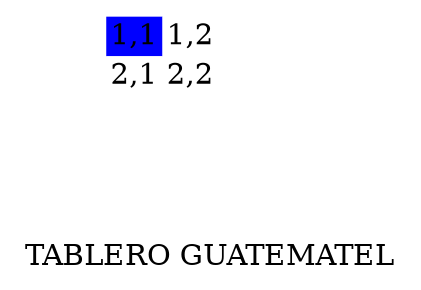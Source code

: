 digraph G {
 node [shape=plaintext];
label="TABLERO GUATEMATEL";
some_node [
label=<
<table border="0" cellborder="0" cellspacing="0" width="100%" height="100%">
<tr>
<td bgcolor="Blue" width="1" height="1">1,1</td>
<td bgcolor="White" width="1" height="1">1,2</td>
</tr>
<tr>
<td bgcolor="White" width="1" height="1">2,1</td>
<td bgcolor="White" width="1" height="1">2,2</td>
</tr>
</table>>
];
}